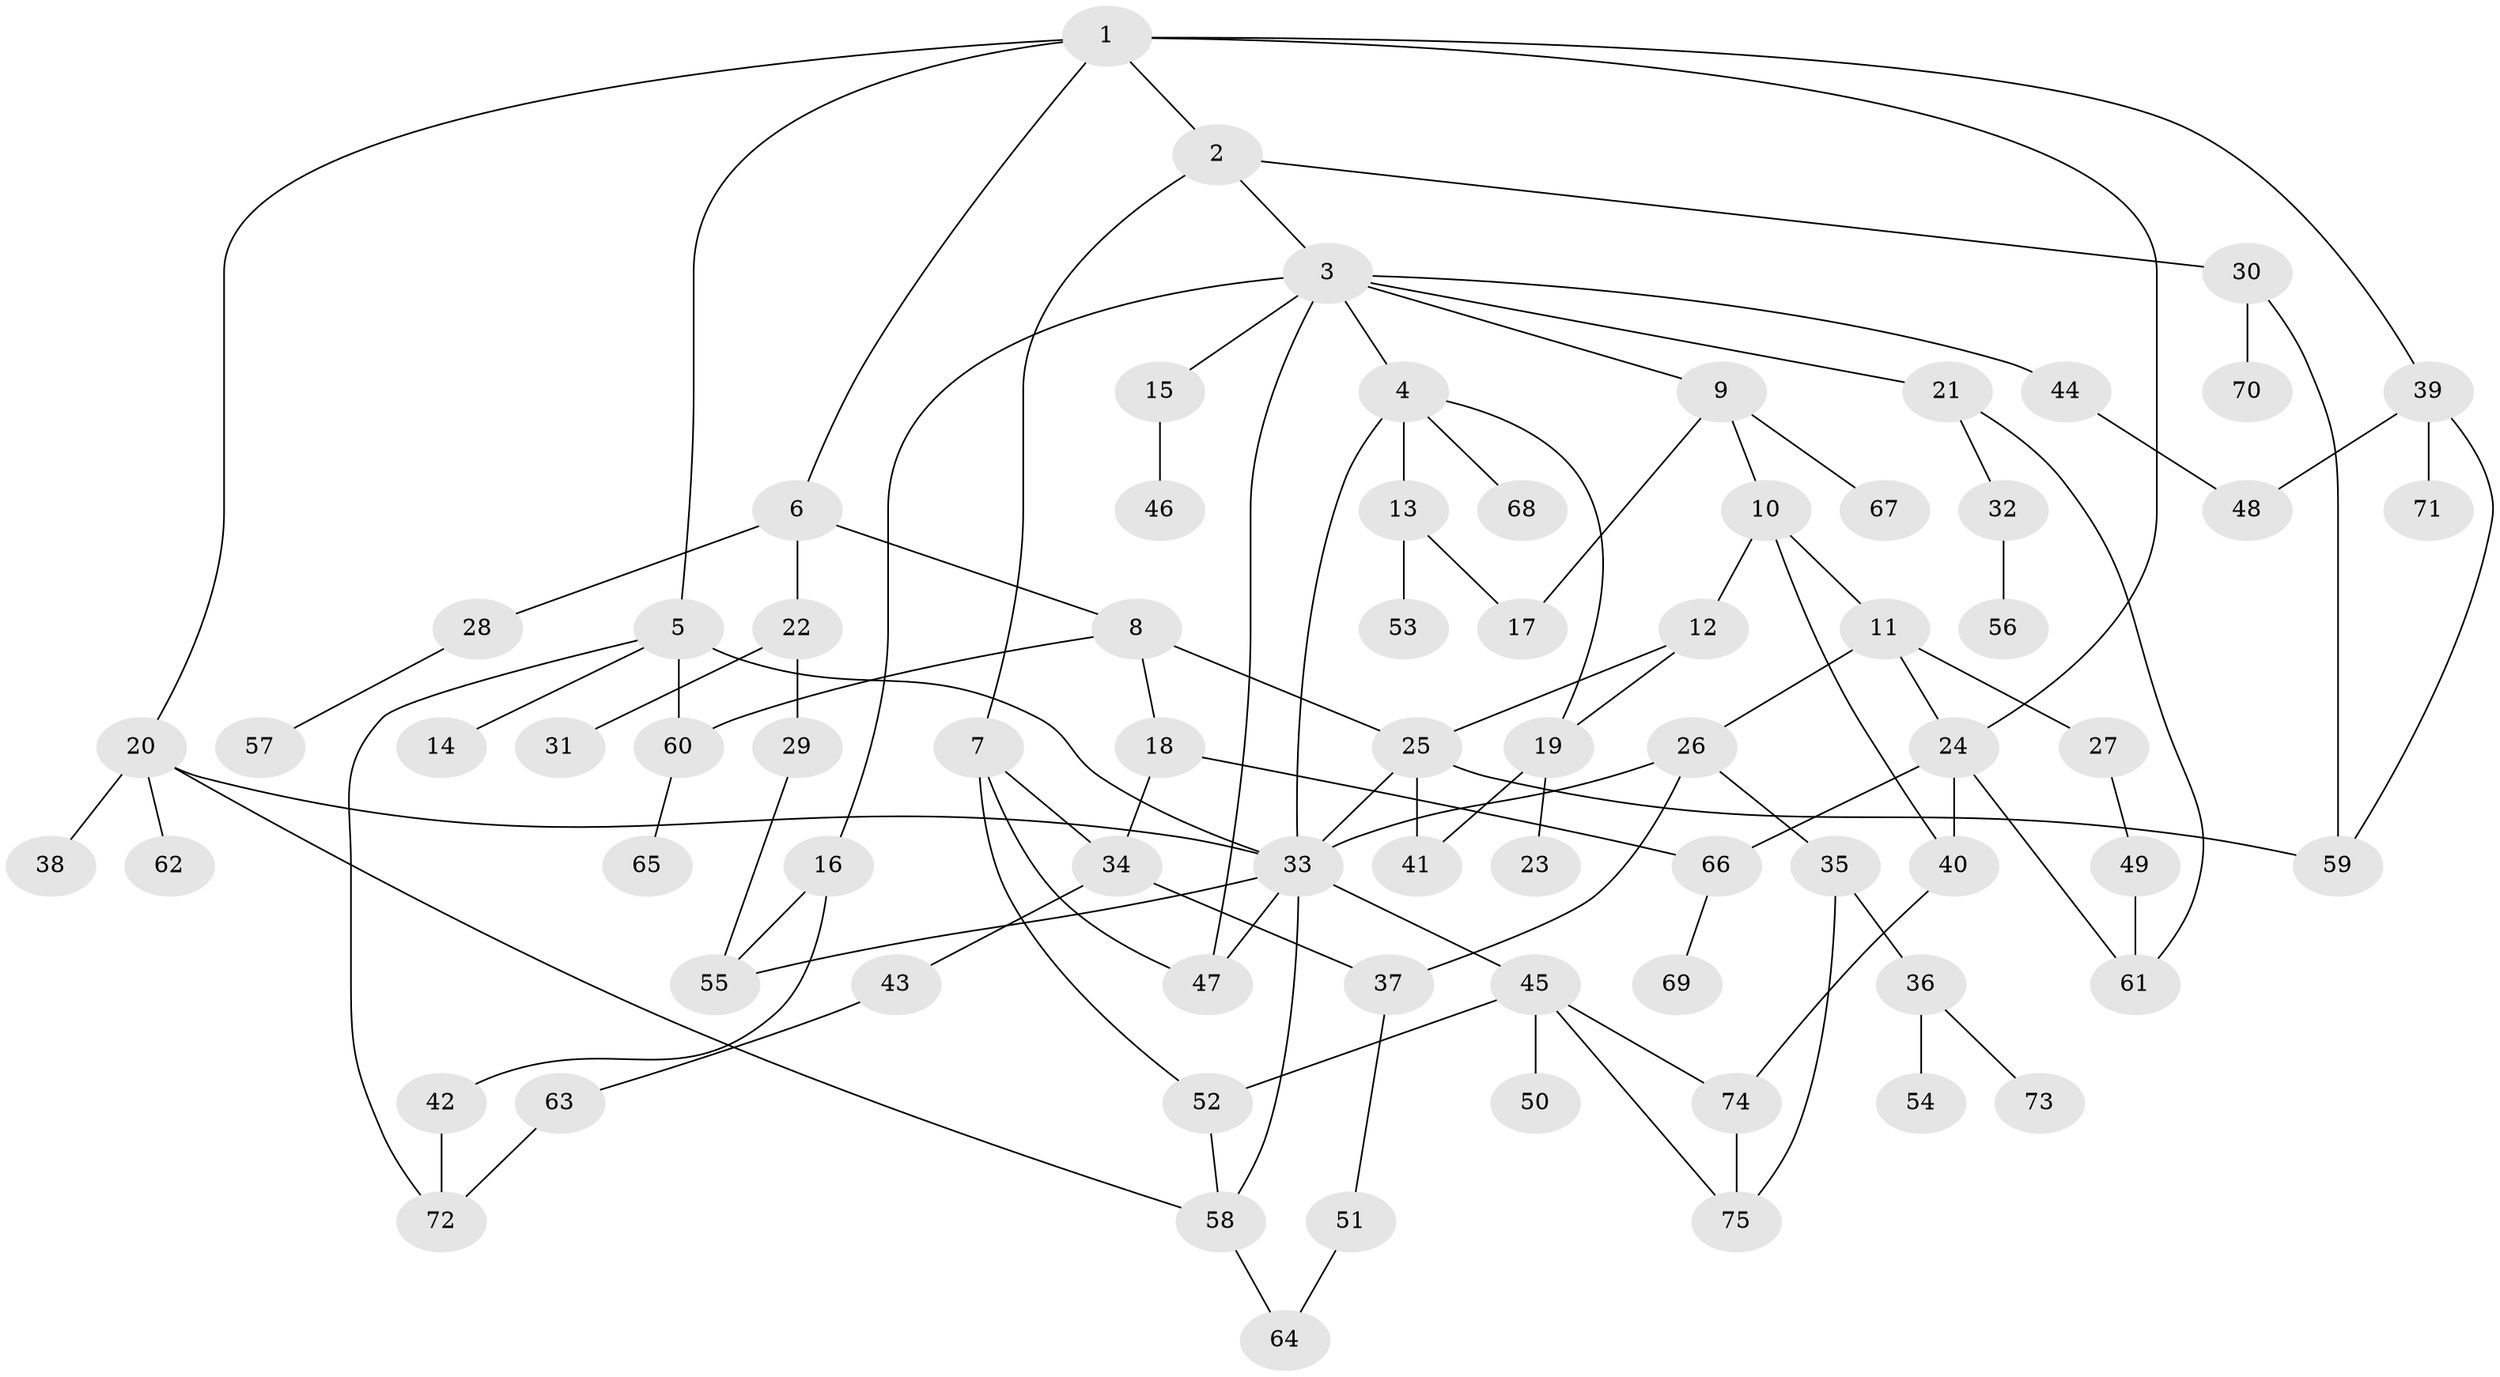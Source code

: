 // Generated by graph-tools (version 1.1) at 2025/49/03/09/25 03:49:19]
// undirected, 75 vertices, 106 edges
graph export_dot {
graph [start="1"]
  node [color=gray90,style=filled];
  1;
  2;
  3;
  4;
  5;
  6;
  7;
  8;
  9;
  10;
  11;
  12;
  13;
  14;
  15;
  16;
  17;
  18;
  19;
  20;
  21;
  22;
  23;
  24;
  25;
  26;
  27;
  28;
  29;
  30;
  31;
  32;
  33;
  34;
  35;
  36;
  37;
  38;
  39;
  40;
  41;
  42;
  43;
  44;
  45;
  46;
  47;
  48;
  49;
  50;
  51;
  52;
  53;
  54;
  55;
  56;
  57;
  58;
  59;
  60;
  61;
  62;
  63;
  64;
  65;
  66;
  67;
  68;
  69;
  70;
  71;
  72;
  73;
  74;
  75;
  1 -- 2;
  1 -- 5;
  1 -- 6;
  1 -- 20;
  1 -- 24;
  1 -- 39;
  2 -- 3;
  2 -- 7;
  2 -- 30;
  3 -- 4;
  3 -- 9;
  3 -- 15;
  3 -- 16;
  3 -- 21;
  3 -- 44;
  3 -- 47;
  4 -- 13;
  4 -- 68;
  4 -- 33;
  4 -- 19;
  5 -- 14;
  5 -- 33;
  5 -- 60;
  5 -- 72;
  6 -- 8;
  6 -- 22;
  6 -- 28;
  7 -- 34;
  7 -- 47;
  7 -- 52;
  8 -- 18;
  8 -- 25;
  8 -- 60;
  9 -- 10;
  9 -- 17;
  9 -- 67;
  10 -- 11;
  10 -- 12;
  10 -- 40;
  11 -- 26;
  11 -- 27;
  11 -- 24;
  12 -- 19;
  12 -- 25;
  13 -- 53;
  13 -- 17;
  15 -- 46;
  16 -- 42;
  16 -- 55;
  18 -- 34;
  18 -- 66;
  19 -- 23;
  19 -- 41;
  20 -- 38;
  20 -- 58;
  20 -- 62;
  20 -- 33;
  21 -- 32;
  21 -- 61;
  22 -- 29;
  22 -- 31;
  24 -- 61;
  24 -- 66;
  24 -- 40;
  25 -- 41;
  25 -- 33;
  25 -- 59;
  26 -- 35;
  26 -- 37;
  26 -- 33;
  27 -- 49;
  28 -- 57;
  29 -- 55;
  30 -- 59;
  30 -- 70;
  32 -- 56;
  33 -- 45;
  33 -- 47;
  33 -- 55;
  33 -- 58;
  34 -- 43;
  34 -- 37;
  35 -- 36;
  35 -- 75;
  36 -- 54;
  36 -- 73;
  37 -- 51;
  39 -- 48;
  39 -- 71;
  39 -- 59;
  40 -- 74;
  42 -- 72;
  43 -- 63;
  44 -- 48;
  45 -- 50;
  45 -- 52;
  45 -- 74;
  45 -- 75;
  49 -- 61;
  51 -- 64;
  52 -- 58;
  58 -- 64;
  60 -- 65;
  63 -- 72;
  66 -- 69;
  74 -- 75;
}
